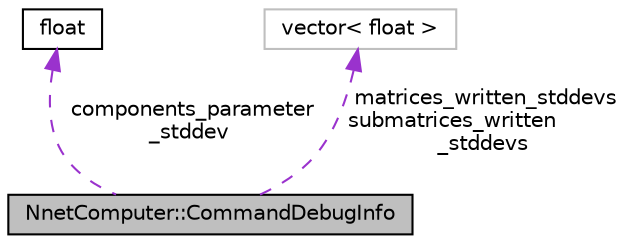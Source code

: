 digraph "NnetComputer::CommandDebugInfo"
{
  edge [fontname="Helvetica",fontsize="10",labelfontname="Helvetica",labelfontsize="10"];
  node [fontname="Helvetica",fontsize="10",shape=record];
  Node1 [label="NnetComputer::CommandDebugInfo",height=0.2,width=0.4,color="black", fillcolor="grey75", style="filled", fontcolor="black"];
  Node2 -> Node1 [dir="back",color="darkorchid3",fontsize="10",style="dashed",label=" components_parameter\l_stddev" ,fontname="Helvetica"];
  Node2 [label="float",height=0.2,width=0.4,color="black", fillcolor="white", style="filled",URL="$classfloat.html"];
  Node3 -> Node1 [dir="back",color="darkorchid3",fontsize="10",style="dashed",label=" matrices_written_stddevs\nsubmatrices_written\l_stddevs" ,fontname="Helvetica"];
  Node3 [label="vector\< float \>",height=0.2,width=0.4,color="grey75", fillcolor="white", style="filled"];
}
